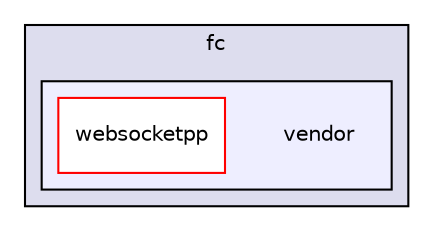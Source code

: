 digraph "libraries/fc/vendor" {
  compound=true
  node [ fontsize="10", fontname="Helvetica"];
  edge [ labelfontsize="10", labelfontname="Helvetica"];
  subgraph clusterdir_56daa494bb75cf236510b0cc285437d6 {
    graph [ bgcolor="#ddddee", pencolor="black", label="fc" fontname="Helvetica", fontsize="10", URL="dir_56daa494bb75cf236510b0cc285437d6.html"]
  subgraph clusterdir_46664a8e2debb9e32e1817abb53840c4 {
    graph [ bgcolor="#eeeeff", pencolor="black", label="" URL="dir_46664a8e2debb9e32e1817abb53840c4.html"];
    dir_46664a8e2debb9e32e1817abb53840c4 [shape=plaintext label="vendor"];
    dir_fff0324180be296840cda1aad5927d64 [shape=box label="websocketpp" color="red" fillcolor="white" style="filled" URL="dir_fff0324180be296840cda1aad5927d64.html"];
  }
  }
}
